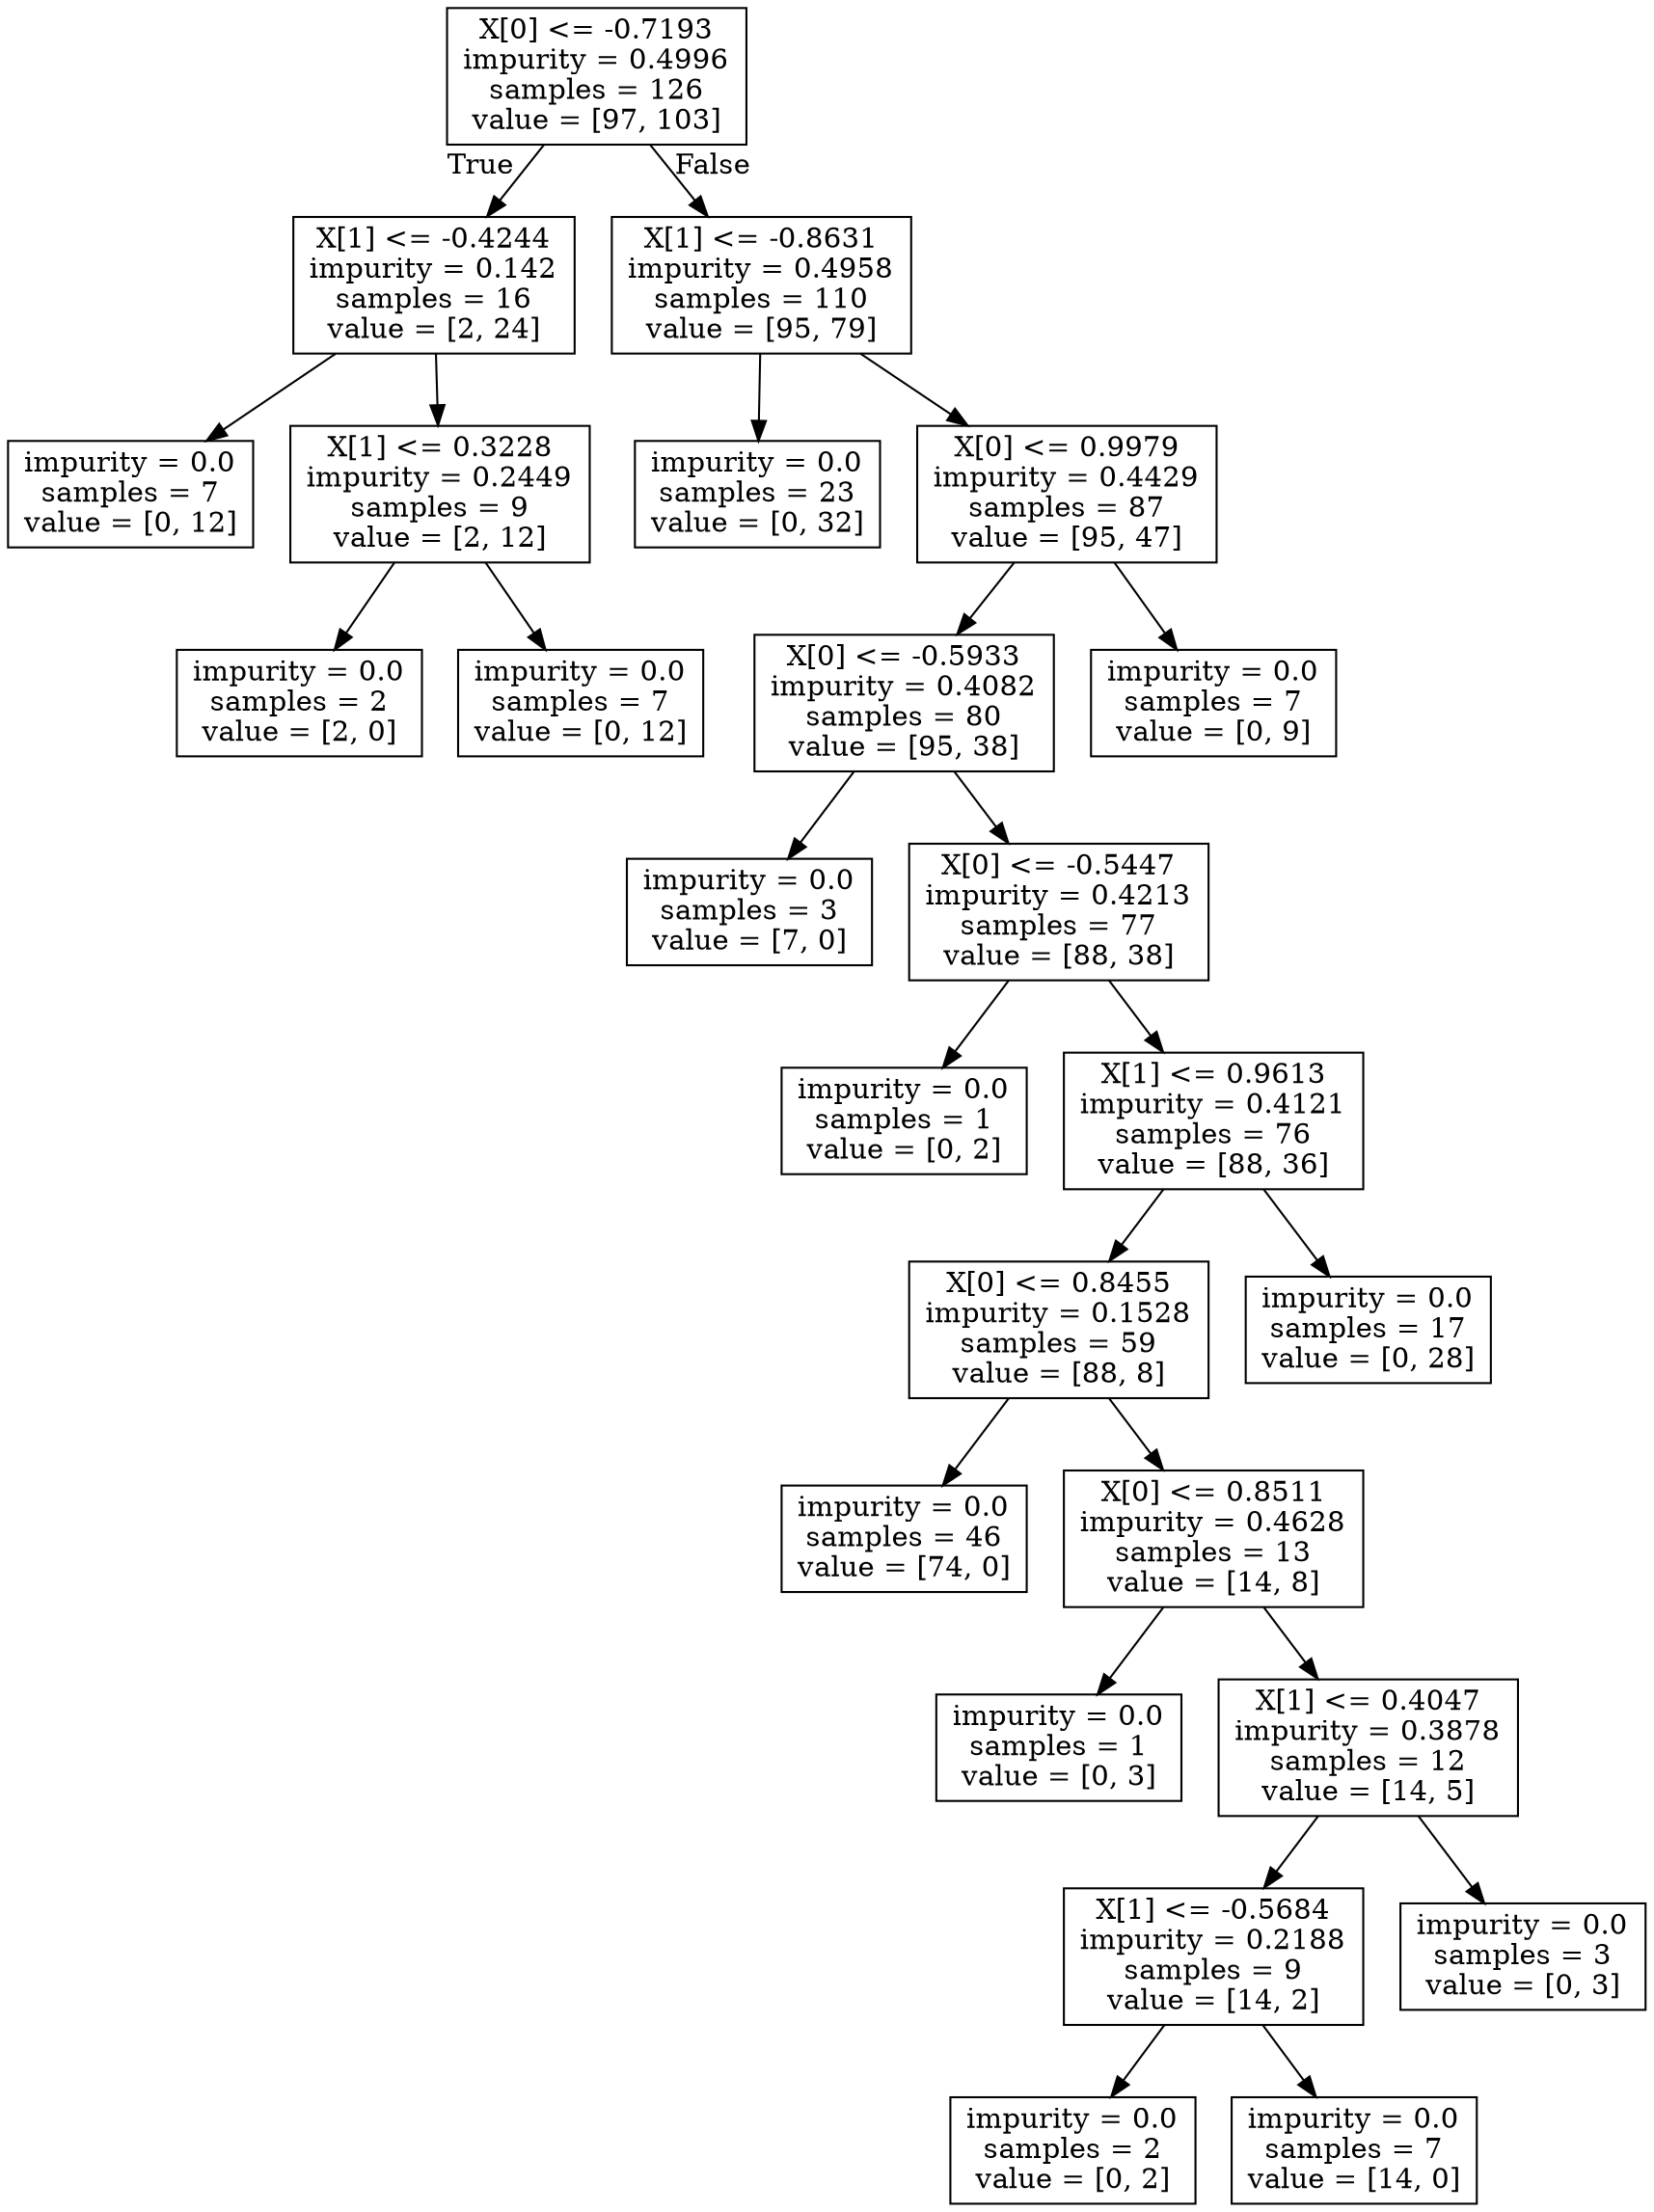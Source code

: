digraph Tree {
node [shape=box] ;
0 [label="X[0] <= -0.7193\nimpurity = 0.4996\nsamples = 126\nvalue = [97, 103]"] ;
1 [label="X[1] <= -0.4244\nimpurity = 0.142\nsamples = 16\nvalue = [2, 24]"] ;
0 -> 1 [labeldistance=2.5, labelangle=45, headlabel="True"] ;
2 [label="impurity = 0.0\nsamples = 7\nvalue = [0, 12]"] ;
1 -> 2 ;
3 [label="X[1] <= 0.3228\nimpurity = 0.2449\nsamples = 9\nvalue = [2, 12]"] ;
1 -> 3 ;
4 [label="impurity = 0.0\nsamples = 2\nvalue = [2, 0]"] ;
3 -> 4 ;
5 [label="impurity = 0.0\nsamples = 7\nvalue = [0, 12]"] ;
3 -> 5 ;
6 [label="X[1] <= -0.8631\nimpurity = 0.4958\nsamples = 110\nvalue = [95, 79]"] ;
0 -> 6 [labeldistance=2.5, labelangle=-45, headlabel="False"] ;
7 [label="impurity = 0.0\nsamples = 23\nvalue = [0, 32]"] ;
6 -> 7 ;
8 [label="X[0] <= 0.9979\nimpurity = 0.4429\nsamples = 87\nvalue = [95, 47]"] ;
6 -> 8 ;
9 [label="X[0] <= -0.5933\nimpurity = 0.4082\nsamples = 80\nvalue = [95, 38]"] ;
8 -> 9 ;
10 [label="impurity = 0.0\nsamples = 3\nvalue = [7, 0]"] ;
9 -> 10 ;
11 [label="X[0] <= -0.5447\nimpurity = 0.4213\nsamples = 77\nvalue = [88, 38]"] ;
9 -> 11 ;
12 [label="impurity = 0.0\nsamples = 1\nvalue = [0, 2]"] ;
11 -> 12 ;
13 [label="X[1] <= 0.9613\nimpurity = 0.4121\nsamples = 76\nvalue = [88, 36]"] ;
11 -> 13 ;
14 [label="X[0] <= 0.8455\nimpurity = 0.1528\nsamples = 59\nvalue = [88, 8]"] ;
13 -> 14 ;
15 [label="impurity = 0.0\nsamples = 46\nvalue = [74, 0]"] ;
14 -> 15 ;
16 [label="X[0] <= 0.8511\nimpurity = 0.4628\nsamples = 13\nvalue = [14, 8]"] ;
14 -> 16 ;
17 [label="impurity = 0.0\nsamples = 1\nvalue = [0, 3]"] ;
16 -> 17 ;
18 [label="X[1] <= 0.4047\nimpurity = 0.3878\nsamples = 12\nvalue = [14, 5]"] ;
16 -> 18 ;
19 [label="X[1] <= -0.5684\nimpurity = 0.2188\nsamples = 9\nvalue = [14, 2]"] ;
18 -> 19 ;
20 [label="impurity = 0.0\nsamples = 2\nvalue = [0, 2]"] ;
19 -> 20 ;
21 [label="impurity = 0.0\nsamples = 7\nvalue = [14, 0]"] ;
19 -> 21 ;
22 [label="impurity = 0.0\nsamples = 3\nvalue = [0, 3]"] ;
18 -> 22 ;
23 [label="impurity = 0.0\nsamples = 17\nvalue = [0, 28]"] ;
13 -> 23 ;
24 [label="impurity = 0.0\nsamples = 7\nvalue = [0, 9]"] ;
8 -> 24 ;
}